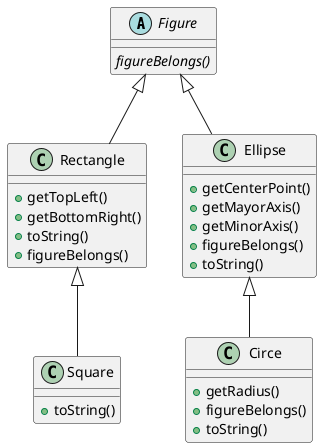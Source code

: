 @startuml
'https://plantuml.com/class-diagram

abstract class Figure{

{abstract} figureBelongs()
}
class Rectangle extends Figure{
+ getTopLeft()
+ getBottomRight()
+ toString()
+ figureBelongs()
}
class Square extends Rectangle{
+ toString()
}
class Ellipse extends Figure{
   + getCenterPoint()
   + getMayorAxis()
   + getMinorAxis()
   + figureBelongs()
   + toString()
}
class Circe extends Ellipse{
   + getRadius()
   + figureBelongs()
   + toString()
}


@enduml